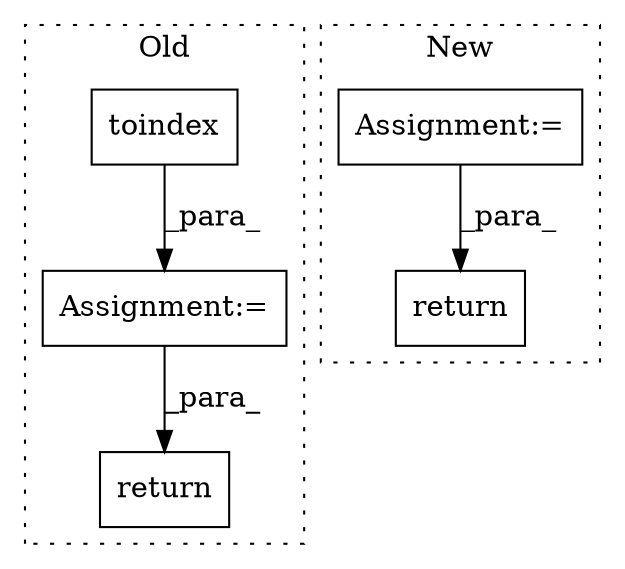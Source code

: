 digraph G {
subgraph cluster0 {
1 [label="toindex" a="32" s="7043,7064" l="8,1" shape="box"];
3 [label="return" a="41" s="7145" l="7" shape="box"];
5 [label="Assignment:=" a="7" s="7089" l="8" shape="box"];
label = "Old";
style="dotted";
}
subgraph cluster1 {
2 [label="return" a="41" s="7011" l="12" shape="box"];
4 [label="Assignment:=" a="7" s="6986" l="1" shape="box"];
label = "New";
style="dotted";
}
1 -> 5 [label="_para_"];
4 -> 2 [label="_para_"];
5 -> 3 [label="_para_"];
}